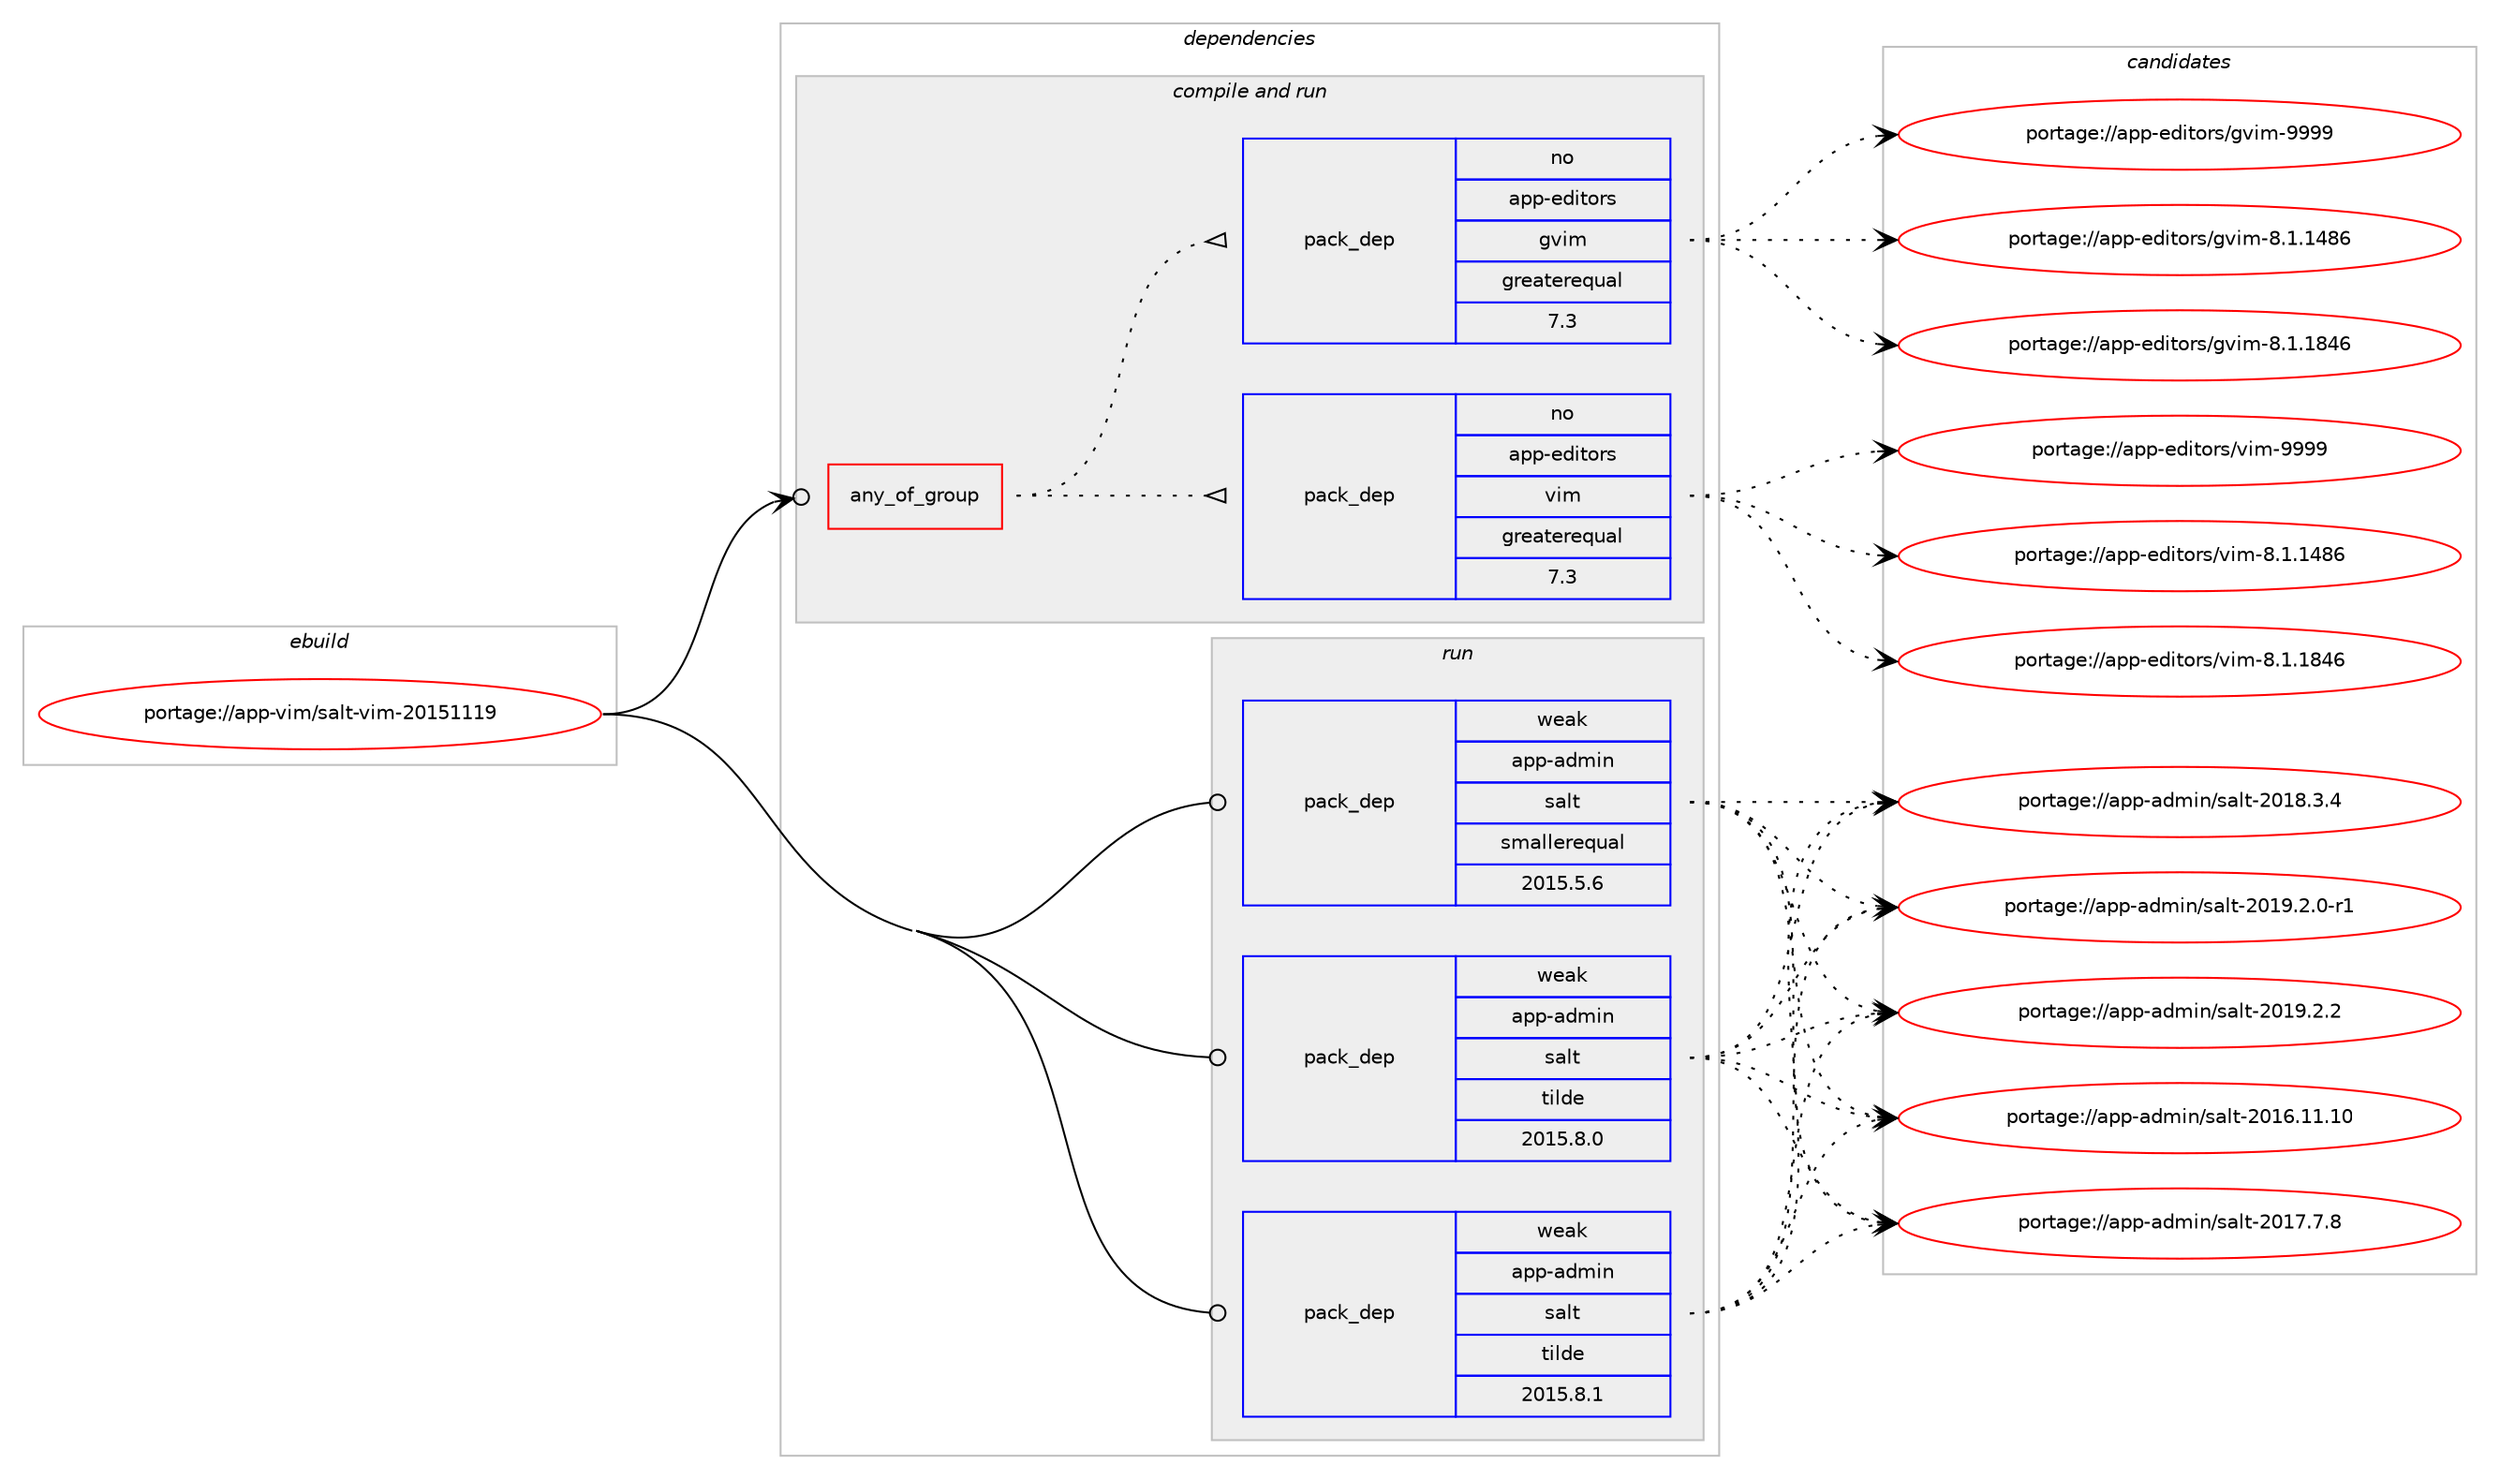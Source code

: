 digraph prolog {

# *************
# Graph options
# *************

newrank=true;
concentrate=true;
compound=true;
graph [rankdir=LR,fontname=Helvetica,fontsize=10,ranksep=1.5];#, ranksep=2.5, nodesep=0.2];
edge  [arrowhead=vee];
node  [fontname=Helvetica,fontsize=10];

# **********
# The ebuild
# **********

subgraph cluster_leftcol {
color=gray;
rank=same;
label=<<i>ebuild</i>>;
id [label="portage://app-vim/salt-vim-20151119", color=red, width=4, href="../app-vim/salt-vim-20151119.svg"];
}

# ****************
# The dependencies
# ****************

subgraph cluster_midcol {
color=gray;
label=<<i>dependencies</i>>;
subgraph cluster_compile {
fillcolor="#eeeeee";
style=filled;
label=<<i>compile</i>>;
}
subgraph cluster_compileandrun {
fillcolor="#eeeeee";
style=filled;
label=<<i>compile and run</i>>;
subgraph any984 {
dependency49749 [label=<<TABLE BORDER="0" CELLBORDER="1" CELLSPACING="0" CELLPADDING="4"><TR><TD CELLPADDING="10">any_of_group</TD></TR></TABLE>>, shape=none, color=red];subgraph pack37029 {
dependency49750 [label=<<TABLE BORDER="0" CELLBORDER="1" CELLSPACING="0" CELLPADDING="4" WIDTH="220"><TR><TD ROWSPAN="6" CELLPADDING="30">pack_dep</TD></TR><TR><TD WIDTH="110">no</TD></TR><TR><TD>app-editors</TD></TR><TR><TD>vim</TD></TR><TR><TD>greaterequal</TD></TR><TR><TD>7.3</TD></TR></TABLE>>, shape=none, color=blue];
}
dependency49749:e -> dependency49750:w [weight=20,style="dotted",arrowhead="oinv"];
subgraph pack37030 {
dependency49751 [label=<<TABLE BORDER="0" CELLBORDER="1" CELLSPACING="0" CELLPADDING="4" WIDTH="220"><TR><TD ROWSPAN="6" CELLPADDING="30">pack_dep</TD></TR><TR><TD WIDTH="110">no</TD></TR><TR><TD>app-editors</TD></TR><TR><TD>gvim</TD></TR><TR><TD>greaterequal</TD></TR><TR><TD>7.3</TD></TR></TABLE>>, shape=none, color=blue];
}
dependency49749:e -> dependency49751:w [weight=20,style="dotted",arrowhead="oinv"];
}
id:e -> dependency49749:w [weight=20,style="solid",arrowhead="odotvee"];
}
subgraph cluster_run {
fillcolor="#eeeeee";
style=filled;
label=<<i>run</i>>;
subgraph pack37031 {
dependency49752 [label=<<TABLE BORDER="0" CELLBORDER="1" CELLSPACING="0" CELLPADDING="4" WIDTH="220"><TR><TD ROWSPAN="6" CELLPADDING="30">pack_dep</TD></TR><TR><TD WIDTH="110">weak</TD></TR><TR><TD>app-admin</TD></TR><TR><TD>salt</TD></TR><TR><TD>smallerequal</TD></TR><TR><TD>2015.5.6</TD></TR></TABLE>>, shape=none, color=blue];
}
id:e -> dependency49752:w [weight=20,style="solid",arrowhead="odot"];
subgraph pack37032 {
dependency49753 [label=<<TABLE BORDER="0" CELLBORDER="1" CELLSPACING="0" CELLPADDING="4" WIDTH="220"><TR><TD ROWSPAN="6" CELLPADDING="30">pack_dep</TD></TR><TR><TD WIDTH="110">weak</TD></TR><TR><TD>app-admin</TD></TR><TR><TD>salt</TD></TR><TR><TD>tilde</TD></TR><TR><TD>2015.8.0</TD></TR></TABLE>>, shape=none, color=blue];
}
id:e -> dependency49753:w [weight=20,style="solid",arrowhead="odot"];
subgraph pack37033 {
dependency49754 [label=<<TABLE BORDER="0" CELLBORDER="1" CELLSPACING="0" CELLPADDING="4" WIDTH="220"><TR><TD ROWSPAN="6" CELLPADDING="30">pack_dep</TD></TR><TR><TD WIDTH="110">weak</TD></TR><TR><TD>app-admin</TD></TR><TR><TD>salt</TD></TR><TR><TD>tilde</TD></TR><TR><TD>2015.8.1</TD></TR></TABLE>>, shape=none, color=blue];
}
id:e -> dependency49754:w [weight=20,style="solid",arrowhead="odot"];
}
}

# **************
# The candidates
# **************

subgraph cluster_choices {
rank=same;
color=gray;
label=<<i>candidates</i>>;

subgraph choice37029 {
color=black;
nodesep=1;
choiceportage971121124510110010511611111411547118105109455646494649525654 [label="portage://app-editors/vim-8.1.1486", color=red, width=4,href="../app-editors/vim-8.1.1486.svg"];
choiceportage971121124510110010511611111411547118105109455646494649565254 [label="portage://app-editors/vim-8.1.1846", color=red, width=4,href="../app-editors/vim-8.1.1846.svg"];
choiceportage9711211245101100105116111114115471181051094557575757 [label="portage://app-editors/vim-9999", color=red, width=4,href="../app-editors/vim-9999.svg"];
dependency49750:e -> choiceportage971121124510110010511611111411547118105109455646494649525654:w [style=dotted,weight="100"];
dependency49750:e -> choiceportage971121124510110010511611111411547118105109455646494649565254:w [style=dotted,weight="100"];
dependency49750:e -> choiceportage9711211245101100105116111114115471181051094557575757:w [style=dotted,weight="100"];
}
subgraph choice37030 {
color=black;
nodesep=1;
choiceportage971121124510110010511611111411547103118105109455646494649525654 [label="portage://app-editors/gvim-8.1.1486", color=red, width=4,href="../app-editors/gvim-8.1.1486.svg"];
choiceportage971121124510110010511611111411547103118105109455646494649565254 [label="portage://app-editors/gvim-8.1.1846", color=red, width=4,href="../app-editors/gvim-8.1.1846.svg"];
choiceportage9711211245101100105116111114115471031181051094557575757 [label="portage://app-editors/gvim-9999", color=red, width=4,href="../app-editors/gvim-9999.svg"];
dependency49751:e -> choiceportage971121124510110010511611111411547103118105109455646494649525654:w [style=dotted,weight="100"];
dependency49751:e -> choiceportage971121124510110010511611111411547103118105109455646494649565254:w [style=dotted,weight="100"];
dependency49751:e -> choiceportage9711211245101100105116111114115471031181051094557575757:w [style=dotted,weight="100"];
}
subgraph choice37031 {
color=black;
nodesep=1;
choiceportage97112112459710010910511047115971081164550484954464949464948 [label="portage://app-admin/salt-2016.11.10", color=red, width=4,href="../app-admin/salt-2016.11.10.svg"];
choiceportage9711211245971001091051104711597108116455048495546554656 [label="portage://app-admin/salt-2017.7.8", color=red, width=4,href="../app-admin/salt-2017.7.8.svg"];
choiceportage9711211245971001091051104711597108116455048495646514652 [label="portage://app-admin/salt-2018.3.4", color=red, width=4,href="../app-admin/salt-2018.3.4.svg"];
choiceportage97112112459710010910511047115971081164550484957465046484511449 [label="portage://app-admin/salt-2019.2.0-r1", color=red, width=4,href="../app-admin/salt-2019.2.0-r1.svg"];
choiceportage9711211245971001091051104711597108116455048495746504650 [label="portage://app-admin/salt-2019.2.2", color=red, width=4,href="../app-admin/salt-2019.2.2.svg"];
dependency49752:e -> choiceportage97112112459710010910511047115971081164550484954464949464948:w [style=dotted,weight="100"];
dependency49752:e -> choiceportage9711211245971001091051104711597108116455048495546554656:w [style=dotted,weight="100"];
dependency49752:e -> choiceportage9711211245971001091051104711597108116455048495646514652:w [style=dotted,weight="100"];
dependency49752:e -> choiceportage97112112459710010910511047115971081164550484957465046484511449:w [style=dotted,weight="100"];
dependency49752:e -> choiceportage9711211245971001091051104711597108116455048495746504650:w [style=dotted,weight="100"];
}
subgraph choice37032 {
color=black;
nodesep=1;
choiceportage97112112459710010910511047115971081164550484954464949464948 [label="portage://app-admin/salt-2016.11.10", color=red, width=4,href="../app-admin/salt-2016.11.10.svg"];
choiceportage9711211245971001091051104711597108116455048495546554656 [label="portage://app-admin/salt-2017.7.8", color=red, width=4,href="../app-admin/salt-2017.7.8.svg"];
choiceportage9711211245971001091051104711597108116455048495646514652 [label="portage://app-admin/salt-2018.3.4", color=red, width=4,href="../app-admin/salt-2018.3.4.svg"];
choiceportage97112112459710010910511047115971081164550484957465046484511449 [label="portage://app-admin/salt-2019.2.0-r1", color=red, width=4,href="../app-admin/salt-2019.2.0-r1.svg"];
choiceportage9711211245971001091051104711597108116455048495746504650 [label="portage://app-admin/salt-2019.2.2", color=red, width=4,href="../app-admin/salt-2019.2.2.svg"];
dependency49753:e -> choiceportage97112112459710010910511047115971081164550484954464949464948:w [style=dotted,weight="100"];
dependency49753:e -> choiceportage9711211245971001091051104711597108116455048495546554656:w [style=dotted,weight="100"];
dependency49753:e -> choiceportage9711211245971001091051104711597108116455048495646514652:w [style=dotted,weight="100"];
dependency49753:e -> choiceportage97112112459710010910511047115971081164550484957465046484511449:w [style=dotted,weight="100"];
dependency49753:e -> choiceportage9711211245971001091051104711597108116455048495746504650:w [style=dotted,weight="100"];
}
subgraph choice37033 {
color=black;
nodesep=1;
choiceportage97112112459710010910511047115971081164550484954464949464948 [label="portage://app-admin/salt-2016.11.10", color=red, width=4,href="../app-admin/salt-2016.11.10.svg"];
choiceportage9711211245971001091051104711597108116455048495546554656 [label="portage://app-admin/salt-2017.7.8", color=red, width=4,href="../app-admin/salt-2017.7.8.svg"];
choiceportage9711211245971001091051104711597108116455048495646514652 [label="portage://app-admin/salt-2018.3.4", color=red, width=4,href="../app-admin/salt-2018.3.4.svg"];
choiceportage97112112459710010910511047115971081164550484957465046484511449 [label="portage://app-admin/salt-2019.2.0-r1", color=red, width=4,href="../app-admin/salt-2019.2.0-r1.svg"];
choiceportage9711211245971001091051104711597108116455048495746504650 [label="portage://app-admin/salt-2019.2.2", color=red, width=4,href="../app-admin/salt-2019.2.2.svg"];
dependency49754:e -> choiceportage97112112459710010910511047115971081164550484954464949464948:w [style=dotted,weight="100"];
dependency49754:e -> choiceportage9711211245971001091051104711597108116455048495546554656:w [style=dotted,weight="100"];
dependency49754:e -> choiceportage9711211245971001091051104711597108116455048495646514652:w [style=dotted,weight="100"];
dependency49754:e -> choiceportage97112112459710010910511047115971081164550484957465046484511449:w [style=dotted,weight="100"];
dependency49754:e -> choiceportage9711211245971001091051104711597108116455048495746504650:w [style=dotted,weight="100"];
}
}

}
